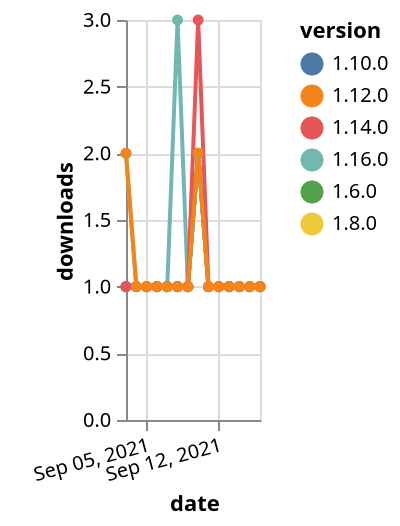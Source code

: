 {"$schema": "https://vega.github.io/schema/vega-lite/v5.json", "description": "A simple bar chart with embedded data.", "data": {"values": [{"date": "2021-09-03", "total": 243, "delta": 1, "version": "1.6.0"}, {"date": "2021-09-04", "total": 244, "delta": 1, "version": "1.6.0"}, {"date": "2021-09-05", "total": 245, "delta": 1, "version": "1.6.0"}, {"date": "2021-09-06", "total": 246, "delta": 1, "version": "1.6.0"}, {"date": "2021-09-07", "total": 247, "delta": 1, "version": "1.6.0"}, {"date": "2021-09-08", "total": 248, "delta": 1, "version": "1.6.0"}, {"date": "2021-09-09", "total": 249, "delta": 1, "version": "1.6.0"}, {"date": "2021-09-10", "total": 251, "delta": 2, "version": "1.6.0"}, {"date": "2021-09-11", "total": 252, "delta": 1, "version": "1.6.0"}, {"date": "2021-09-12", "total": 253, "delta": 1, "version": "1.6.0"}, {"date": "2021-09-13", "total": 254, "delta": 1, "version": "1.6.0"}, {"date": "2021-09-14", "total": 255, "delta": 1, "version": "1.6.0"}, {"date": "2021-09-15", "total": 256, "delta": 1, "version": "1.6.0"}, {"date": "2021-09-16", "total": 257, "delta": 1, "version": "1.6.0"}, {"date": "2021-09-03", "total": 190, "delta": 1, "version": "1.8.0"}, {"date": "2021-09-04", "total": 191, "delta": 1, "version": "1.8.0"}, {"date": "2021-09-05", "total": 192, "delta": 1, "version": "1.8.0"}, {"date": "2021-09-06", "total": 193, "delta": 1, "version": "1.8.0"}, {"date": "2021-09-07", "total": 194, "delta": 1, "version": "1.8.0"}, {"date": "2021-09-08", "total": 195, "delta": 1, "version": "1.8.0"}, {"date": "2021-09-09", "total": 196, "delta": 1, "version": "1.8.0"}, {"date": "2021-09-10", "total": 198, "delta": 2, "version": "1.8.0"}, {"date": "2021-09-11", "total": 199, "delta": 1, "version": "1.8.0"}, {"date": "2021-09-12", "total": 200, "delta": 1, "version": "1.8.0"}, {"date": "2021-09-13", "total": 201, "delta": 1, "version": "1.8.0"}, {"date": "2021-09-14", "total": 202, "delta": 1, "version": "1.8.0"}, {"date": "2021-09-15", "total": 203, "delta": 1, "version": "1.8.0"}, {"date": "2021-09-16", "total": 204, "delta": 1, "version": "1.8.0"}, {"date": "2021-09-03", "total": 178, "delta": 1, "version": "1.10.0"}, {"date": "2021-09-04", "total": 179, "delta": 1, "version": "1.10.0"}, {"date": "2021-09-05", "total": 180, "delta": 1, "version": "1.10.0"}, {"date": "2021-09-06", "total": 181, "delta": 1, "version": "1.10.0"}, {"date": "2021-09-07", "total": 182, "delta": 1, "version": "1.10.0"}, {"date": "2021-09-08", "total": 183, "delta": 1, "version": "1.10.0"}, {"date": "2021-09-09", "total": 184, "delta": 1, "version": "1.10.0"}, {"date": "2021-09-10", "total": 186, "delta": 2, "version": "1.10.0"}, {"date": "2021-09-11", "total": 187, "delta": 1, "version": "1.10.0"}, {"date": "2021-09-12", "total": 188, "delta": 1, "version": "1.10.0"}, {"date": "2021-09-13", "total": 189, "delta": 1, "version": "1.10.0"}, {"date": "2021-09-14", "total": 190, "delta": 1, "version": "1.10.0"}, {"date": "2021-09-15", "total": 191, "delta": 1, "version": "1.10.0"}, {"date": "2021-09-16", "total": 192, "delta": 1, "version": "1.10.0"}, {"date": "2021-09-03", "total": 116, "delta": 2, "version": "1.16.0"}, {"date": "2021-09-04", "total": 117, "delta": 1, "version": "1.16.0"}, {"date": "2021-09-05", "total": 118, "delta": 1, "version": "1.16.0"}, {"date": "2021-09-06", "total": 119, "delta": 1, "version": "1.16.0"}, {"date": "2021-09-07", "total": 120, "delta": 1, "version": "1.16.0"}, {"date": "2021-09-08", "total": 123, "delta": 3, "version": "1.16.0"}, {"date": "2021-09-09", "total": 124, "delta": 1, "version": "1.16.0"}, {"date": "2021-09-10", "total": 126, "delta": 2, "version": "1.16.0"}, {"date": "2021-09-11", "total": 127, "delta": 1, "version": "1.16.0"}, {"date": "2021-09-12", "total": 128, "delta": 1, "version": "1.16.0"}, {"date": "2021-09-13", "total": 129, "delta": 1, "version": "1.16.0"}, {"date": "2021-09-14", "total": 130, "delta": 1, "version": "1.16.0"}, {"date": "2021-09-15", "total": 131, "delta": 1, "version": "1.16.0"}, {"date": "2021-09-16", "total": 132, "delta": 1, "version": "1.16.0"}, {"date": "2021-09-03", "total": 179, "delta": 1, "version": "1.14.0"}, {"date": "2021-09-04", "total": 180, "delta": 1, "version": "1.14.0"}, {"date": "2021-09-05", "total": 181, "delta": 1, "version": "1.14.0"}, {"date": "2021-09-06", "total": 182, "delta": 1, "version": "1.14.0"}, {"date": "2021-09-07", "total": 183, "delta": 1, "version": "1.14.0"}, {"date": "2021-09-08", "total": 184, "delta": 1, "version": "1.14.0"}, {"date": "2021-09-09", "total": 185, "delta": 1, "version": "1.14.0"}, {"date": "2021-09-10", "total": 188, "delta": 3, "version": "1.14.0"}, {"date": "2021-09-11", "total": 189, "delta": 1, "version": "1.14.0"}, {"date": "2021-09-12", "total": 190, "delta": 1, "version": "1.14.0"}, {"date": "2021-09-13", "total": 191, "delta": 1, "version": "1.14.0"}, {"date": "2021-09-14", "total": 192, "delta": 1, "version": "1.14.0"}, {"date": "2021-09-15", "total": 193, "delta": 1, "version": "1.14.0"}, {"date": "2021-09-16", "total": 194, "delta": 1, "version": "1.14.0"}, {"date": "2021-09-03", "total": 163, "delta": 2, "version": "1.12.0"}, {"date": "2021-09-04", "total": 164, "delta": 1, "version": "1.12.0"}, {"date": "2021-09-05", "total": 165, "delta": 1, "version": "1.12.0"}, {"date": "2021-09-06", "total": 166, "delta": 1, "version": "1.12.0"}, {"date": "2021-09-07", "total": 167, "delta": 1, "version": "1.12.0"}, {"date": "2021-09-08", "total": 168, "delta": 1, "version": "1.12.0"}, {"date": "2021-09-09", "total": 169, "delta": 1, "version": "1.12.0"}, {"date": "2021-09-10", "total": 171, "delta": 2, "version": "1.12.0"}, {"date": "2021-09-11", "total": 172, "delta": 1, "version": "1.12.0"}, {"date": "2021-09-12", "total": 173, "delta": 1, "version": "1.12.0"}, {"date": "2021-09-13", "total": 174, "delta": 1, "version": "1.12.0"}, {"date": "2021-09-14", "total": 175, "delta": 1, "version": "1.12.0"}, {"date": "2021-09-15", "total": 176, "delta": 1, "version": "1.12.0"}, {"date": "2021-09-16", "total": 177, "delta": 1, "version": "1.12.0"}]}, "width": "container", "mark": {"type": "line", "point": {"filled": true}}, "encoding": {"x": {"field": "date", "type": "temporal", "timeUnit": "yearmonthdate", "title": "date", "axis": {"labelAngle": -15}}, "y": {"field": "delta", "type": "quantitative", "title": "downloads"}, "color": {"field": "version", "type": "nominal"}, "tooltip": {"field": "delta"}}}